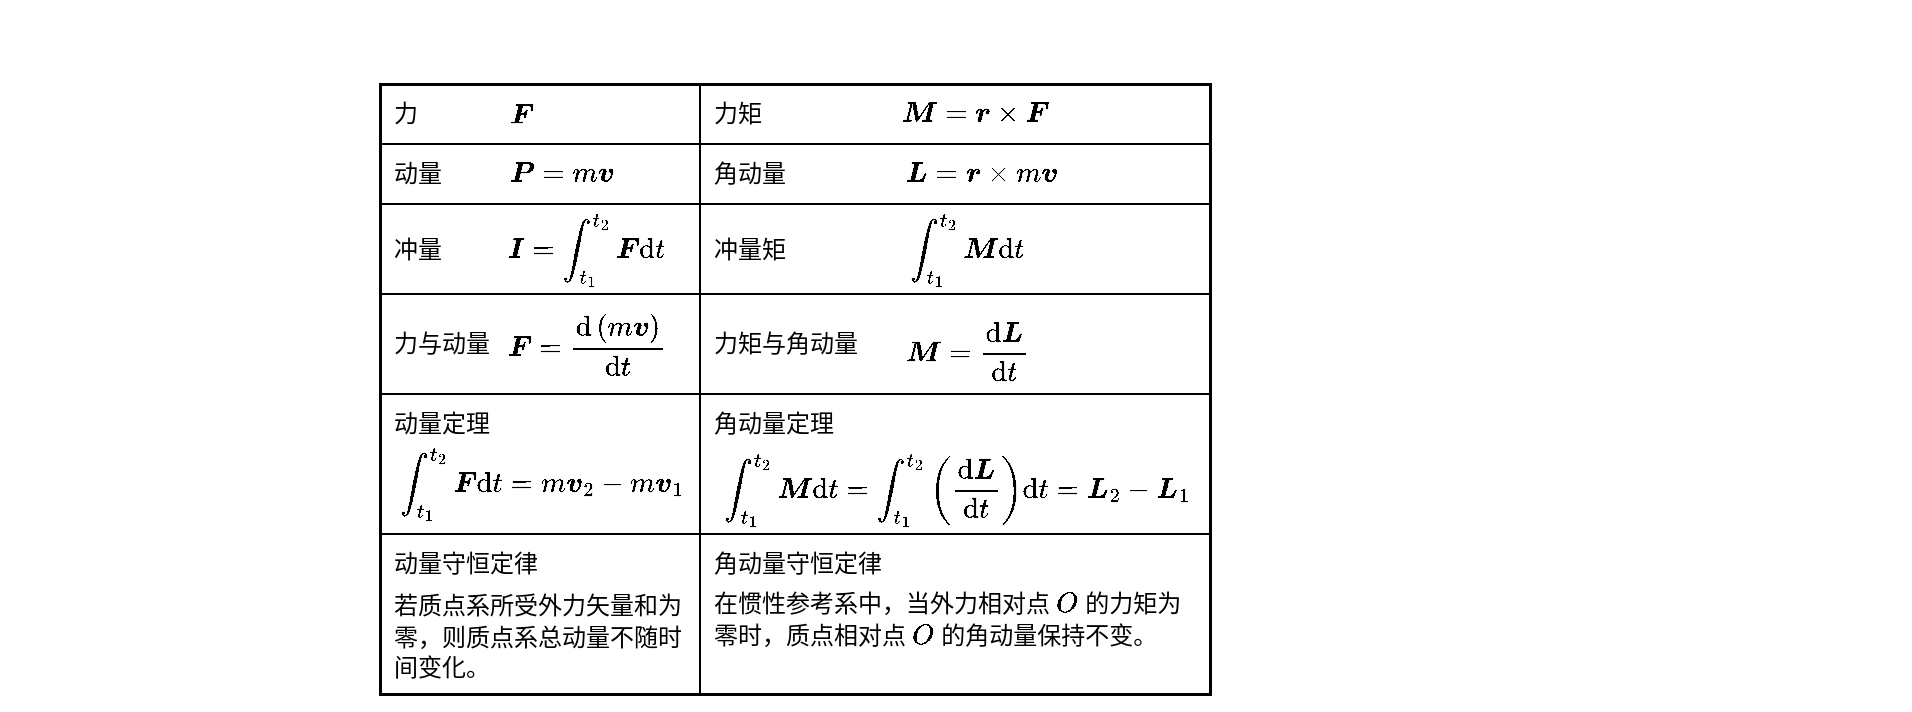 <mxfile version="17.2.1" type="device"><diagram id="E-HRKaIm9mkoNPdgHBWo" name="第 1 页"><mxGraphModel dx="650" dy="472" grid="1" gridSize="5" guides="1" tooltips="1" connect="1" arrows="1" fold="1" page="1" pageScale="1" pageWidth="827" pageHeight="1169" math="1" shadow="0"><root><mxCell id="0"/><mxCell id="1" parent="0"/><mxCell id="P5UcKz4l3dWBP9nsOD-e-7" value="" style="rounded=0;whiteSpace=wrap;html=1;strokeWidth=1.5;connectable=0;" vertex="1" parent="1"><mxGeometry x="160" y="360" width="415" height="305" as="geometry"/></mxCell><mxCell id="P5UcKz4l3dWBP9nsOD-e-8" value="" style="endArrow=none;html=1;rounded=0;" edge="1" parent="1"><mxGeometry width="50" height="50" relative="1" as="geometry"><mxPoint x="160" y="390" as="sourcePoint"/><mxPoint x="575" y="390" as="targetPoint"/></mxGeometry></mxCell><mxCell id="P5UcKz4l3dWBP9nsOD-e-9" value="力" style="text;html=1;resizable=0;autosize=1;align=left;verticalAlign=middle;points=[];fillColor=none;strokeColor=none;rounded=0;" vertex="1" parent="1"><mxGeometry x="165" y="365" width="30" height="20" as="geometry"/></mxCell><mxCell id="P5UcKz4l3dWBP9nsOD-e-10" value="动量" style="text;html=1;align=left;verticalAlign=middle;resizable=0;points=[];autosize=1;strokeColor=none;fillColor=none;" vertex="1" parent="1"><mxGeometry x="165" y="395" width="40" height="20" as="geometry"/></mxCell><mxCell id="P5UcKz4l3dWBP9nsOD-e-11" value="冲量" style="text;html=1;align=left;verticalAlign=middle;resizable=0;points=[];autosize=1;strokeColor=none;fillColor=none;" vertex="1" parent="1"><mxGeometry x="165" y="432.5" width="40" height="20" as="geometry"/></mxCell><mxCell id="P5UcKz4l3dWBP9nsOD-e-13" value="力与动量" style="text;html=1;align=left;verticalAlign=middle;resizable=0;points=[];autosize=1;strokeColor=none;fillColor=none;" vertex="1" parent="1"><mxGeometry x="165" y="480" width="60" height="20" as="geometry"/></mxCell><mxCell id="P5UcKz4l3dWBP9nsOD-e-14" value="动量定理" style="text;html=1;align=left;verticalAlign=middle;resizable=0;points=[];autosize=1;strokeColor=none;fillColor=none;" vertex="1" parent="1"><mxGeometry x="165" y="520" width="60" height="20" as="geometry"/></mxCell><mxCell id="P5UcKz4l3dWBP9nsOD-e-15" value="动量守恒定律" style="text;html=1;align=left;verticalAlign=middle;resizable=0;points=[];autosize=1;strokeColor=none;fillColor=none;" vertex="1" parent="1"><mxGeometry x="165" y="590" width="90" height="20" as="geometry"/></mxCell><mxCell id="P5UcKz4l3dWBP9nsOD-e-16" value="力矩" style="text;html=1;align=left;verticalAlign=middle;resizable=0;points=[];autosize=1;strokeColor=none;fillColor=none;" vertex="1" parent="1"><mxGeometry x="325" y="365" width="40" height="20" as="geometry"/></mxCell><mxCell id="P5UcKz4l3dWBP9nsOD-e-17" value="角动量" style="text;html=1;align=left;verticalAlign=middle;resizable=0;points=[];autosize=1;strokeColor=none;fillColor=none;" vertex="1" parent="1"><mxGeometry x="325" y="395" width="50" height="20" as="geometry"/></mxCell><mxCell id="P5UcKz4l3dWBP9nsOD-e-18" value="冲量矩" style="text;html=1;align=left;verticalAlign=middle;resizable=0;points=[];autosize=1;strokeColor=none;fillColor=none;" vertex="1" parent="1"><mxGeometry x="325" y="432.5" width="50" height="20" as="geometry"/></mxCell><mxCell id="P5UcKz4l3dWBP9nsOD-e-19" value="力矩与角动量" style="text;html=1;align=left;verticalAlign=middle;resizable=0;points=[];autosize=1;strokeColor=none;fillColor=none;" vertex="1" parent="1"><mxGeometry x="325" y="480" width="90" height="20" as="geometry"/></mxCell><mxCell id="P5UcKz4l3dWBP9nsOD-e-20" value="角动量定理" style="text;html=1;align=left;verticalAlign=middle;resizable=0;points=[];autosize=1;strokeColor=none;fillColor=none;" vertex="1" parent="1"><mxGeometry x="325" y="520" width="80" height="20" as="geometry"/></mxCell><mxCell id="P5UcKz4l3dWBP9nsOD-e-21" value="角动量守恒定律" style="text;html=1;align=left;verticalAlign=middle;resizable=0;points=[];autosize=1;strokeColor=none;fillColor=none;" vertex="1" parent="1"><mxGeometry x="325" y="590" width="100" height="20" as="geometry"/></mxCell><mxCell id="P5UcKz4l3dWBP9nsOD-e-23" value="$$\boldsymbol{F}$$" style="text;html=1;resizable=1;autosize=1;align=center;verticalAlign=middle;points=[];fillColor=none;strokeColor=none;rounded=0;movable=1;rotatable=1;deletable=1;editable=1;connectable=1;" vertex="1" parent="1"><mxGeometry x="220" y="365" width="20" height="20" as="geometry"/></mxCell><mxCell id="P5UcKz4l3dWBP9nsOD-e-24" value="" style="endArrow=none;html=1;rounded=0;" edge="1" parent="1"><mxGeometry width="50" height="50" relative="1" as="geometry"><mxPoint x="320" y="665" as="sourcePoint"/><mxPoint x="320" y="360" as="targetPoint"/></mxGeometry></mxCell><mxCell id="P5UcKz4l3dWBP9nsOD-e-25" value="$$\boldsymbol{P}=m\boldsymbol{v}&lt;br&gt;$$" style="text;html=1;resizable=1;autosize=1;align=center;verticalAlign=middle;points=[];fillColor=none;strokeColor=none;rounded=0;movable=1;rotatable=1;deletable=1;editable=1;connectable=1;" vertex="1" parent="1"><mxGeometry x="210" y="390" width="80" height="30" as="geometry"/></mxCell><mxCell id="P5UcKz4l3dWBP9nsOD-e-26" value="&lt;p&gt;&lt;br&gt;&lt;/p&gt;" style="text;html=1;resizable=0;autosize=1;align=center;verticalAlign=middle;points=[];fillColor=none;strokeColor=none;rounded=0;" vertex="1" parent="1"><mxGeometry x="368" y="318" width="15" height="45" as="geometry"/></mxCell><mxCell id="P5UcKz4l3dWBP9nsOD-e-27" value="$$\boldsymbol{I}=\int_{t_1}^{t_2}\boldsymbol{F}\mathrm{d}t$$" style="text;html=1;resizable=1;autosize=1;align=center;verticalAlign=middle;points=[];fillColor=none;strokeColor=none;rounded=0;movable=1;rotatable=1;deletable=1;editable=1;connectable=1;" vertex="1" parent="1"><mxGeometry x="205" y="420" width="115" height="45" as="geometry"/></mxCell><mxCell id="P5UcKz4l3dWBP9nsOD-e-28" value="$$\boldsymbol{F}=\frac{\mathrm{d} \left(m\boldsymbol{v}&lt;br&gt;\right)&lt;br&gt;}{\mathrm{d} t}$$" style="text;html=1;resizable=1;autosize=1;align=center;verticalAlign=middle;points=[];fillColor=none;strokeColor=none;rounded=0;movable=1;rotatable=1;deletable=1;editable=1;connectable=1;" vertex="1" parent="1"><mxGeometry x="220" y="470" width="85" height="40" as="geometry"/></mxCell><mxCell id="P5UcKz4l3dWBP9nsOD-e-29" value="$$\boldsymbol{M}=\frac{\mathrm{d} \boldsymbol{L}&lt;br&gt;}{\mathrm{d} t}$$" style="text;html=1;resizable=1;autosize=1;align=center;verticalAlign=middle;points=[];fillColor=none;strokeColor=none;rounded=0;movable=1;rotatable=1;deletable=1;editable=1;connectable=1;" vertex="1" parent="1"><mxGeometry x="414" y="475" width="77" height="35" as="geometry"/></mxCell><mxCell id="P5UcKz4l3dWBP9nsOD-e-30" value="$$\int_{t_1}^{t_2}\boldsymbol{F}\mathrm{d}t=m\boldsymbol{v}_2&lt;br&gt;-m\boldsymbol{v}_1&lt;br&gt;$$" style="text;html=1;align=center;verticalAlign=middle;resizable=1;points=[];autosize=1;strokeColor=none;fillColor=none;movable=1;rotatable=1;deletable=1;editable=1;connectable=1;" vertex="1" parent="1"><mxGeometry x="165" y="535" width="150" height="50" as="geometry"/></mxCell><mxCell id="P5UcKz4l3dWBP9nsOD-e-31" value="$$\boldsymbol{M}=\boldsymbol{r}\times\boldsymbol{F}$$" style="text;html=1;align=center;verticalAlign=middle;resizable=1;points=[];autosize=1;strokeColor=none;fillColor=none;movable=1;rotatable=1;deletable=1;editable=1;connectable=1;" vertex="1" parent="1"><mxGeometry x="414" y="365" width="85" height="20" as="geometry"/></mxCell><mxCell id="P5UcKz4l3dWBP9nsOD-e-32" value="$$\boldsymbol{L}=\boldsymbol{r}\times&lt;br&gt;m\boldsymbol{v}&lt;br&gt;$$" style="text;html=1;resizable=1;autosize=1;align=center;verticalAlign=middle;points=[];fillColor=none;strokeColor=none;rounded=0;movable=1;rotatable=1;deletable=1;editable=1;connectable=1;" vertex="1" parent="1"><mxGeometry x="414" y="390" width="92.5" height="30" as="geometry"/></mxCell><mxCell id="P5UcKz4l3dWBP9nsOD-e-33" value="$$\int_{t_1}^{t_2}\boldsymbol{M}\mathrm{d}t$$" style="text;html=1;resizable=1;autosize=1;align=center;verticalAlign=middle;points=[];fillColor=none;strokeColor=none;rounded=0;movable=1;rotatable=1;deletable=1;editable=1;connectable=1;" vertex="1" parent="1"><mxGeometry x="414" y="420" width="77" height="45" as="geometry"/></mxCell><mxCell id="P5UcKz4l3dWBP9nsOD-e-34" value="$$\int_{t_{1}}^{t_{2}} \boldsymbol{M} \mathrm{d} t=\int_{t_{1}}^{t_{2}}\left(\frac{\mathrm{d} \boldsymbol{L}}{\mathrm{d} t}\right) \mathrm{d} t=\boldsymbol{L}_{2}-\boldsymbol{L}_{1}$$" style="text;html=1;resizable=1;autosize=1;align=center;verticalAlign=middle;points=[];fillColor=none;strokeColor=none;rounded=0;movable=1;rotatable=1;deletable=1;editable=1;connectable=1;" vertex="1" parent="1"><mxGeometry x="325" y="540" width="245" height="45" as="geometry"/></mxCell><mxCell id="P5UcKz4l3dWBP9nsOD-e-35" value="" style="endArrow=none;html=1;rounded=0;" edge="1" parent="1"><mxGeometry width="50" height="50" relative="1" as="geometry"><mxPoint x="160" y="420.0" as="sourcePoint"/><mxPoint x="575" y="420.0" as="targetPoint"/></mxGeometry></mxCell><mxCell id="P5UcKz4l3dWBP9nsOD-e-36" value="" style="endArrow=none;html=1;rounded=0;" edge="1" parent="1"><mxGeometry width="50" height="50" relative="1" as="geometry"><mxPoint x="160" y="465" as="sourcePoint"/><mxPoint x="575" y="465" as="targetPoint"/></mxGeometry></mxCell><mxCell id="P5UcKz4l3dWBP9nsOD-e-37" value="" style="endArrow=none;html=1;rounded=0;" edge="1" parent="1"><mxGeometry width="50" height="50" relative="1" as="geometry"><mxPoint x="160" y="515" as="sourcePoint"/><mxPoint x="575" y="515" as="targetPoint"/></mxGeometry></mxCell><mxCell id="P5UcKz4l3dWBP9nsOD-e-39" value="" style="endArrow=none;html=1;rounded=0;" edge="1" parent="1"><mxGeometry width="50" height="50" relative="1" as="geometry"><mxPoint x="160" y="585.0" as="sourcePoint"/><mxPoint x="575" y="585.0" as="targetPoint"/></mxGeometry></mxCell><mxCell id="P5UcKz4l3dWBP9nsOD-e-54" value="&lt;p style=&quot;line-height: 1.3&quot;&gt;若质点系所受外力矢量和为零，则质点系总动量不随时间变化。&lt;/p&gt;" style="text;whiteSpace=wrap;html=1;align=left;connectable=0;" vertex="1" parent="1"><mxGeometry x="165" y="595" width="150" height="60" as="geometry"/></mxCell><mxCell id="P5UcKz4l3dWBP9nsOD-e-55" value="&lt;p style=&quot;line-height: 1.3&quot;&gt;在惯性参考系中，当外力相对点 \(O\) 的力矩为零时，质点相对点 \(O\) 的角动量保持不变。&lt;/p&gt;" style="text;whiteSpace=wrap;html=1;align=left;connectable=0;" vertex="1" parent="1"><mxGeometry x="325" y="594" width="245" height="60" as="geometry"/></mxCell></root></mxGraphModel></diagram></mxfile>